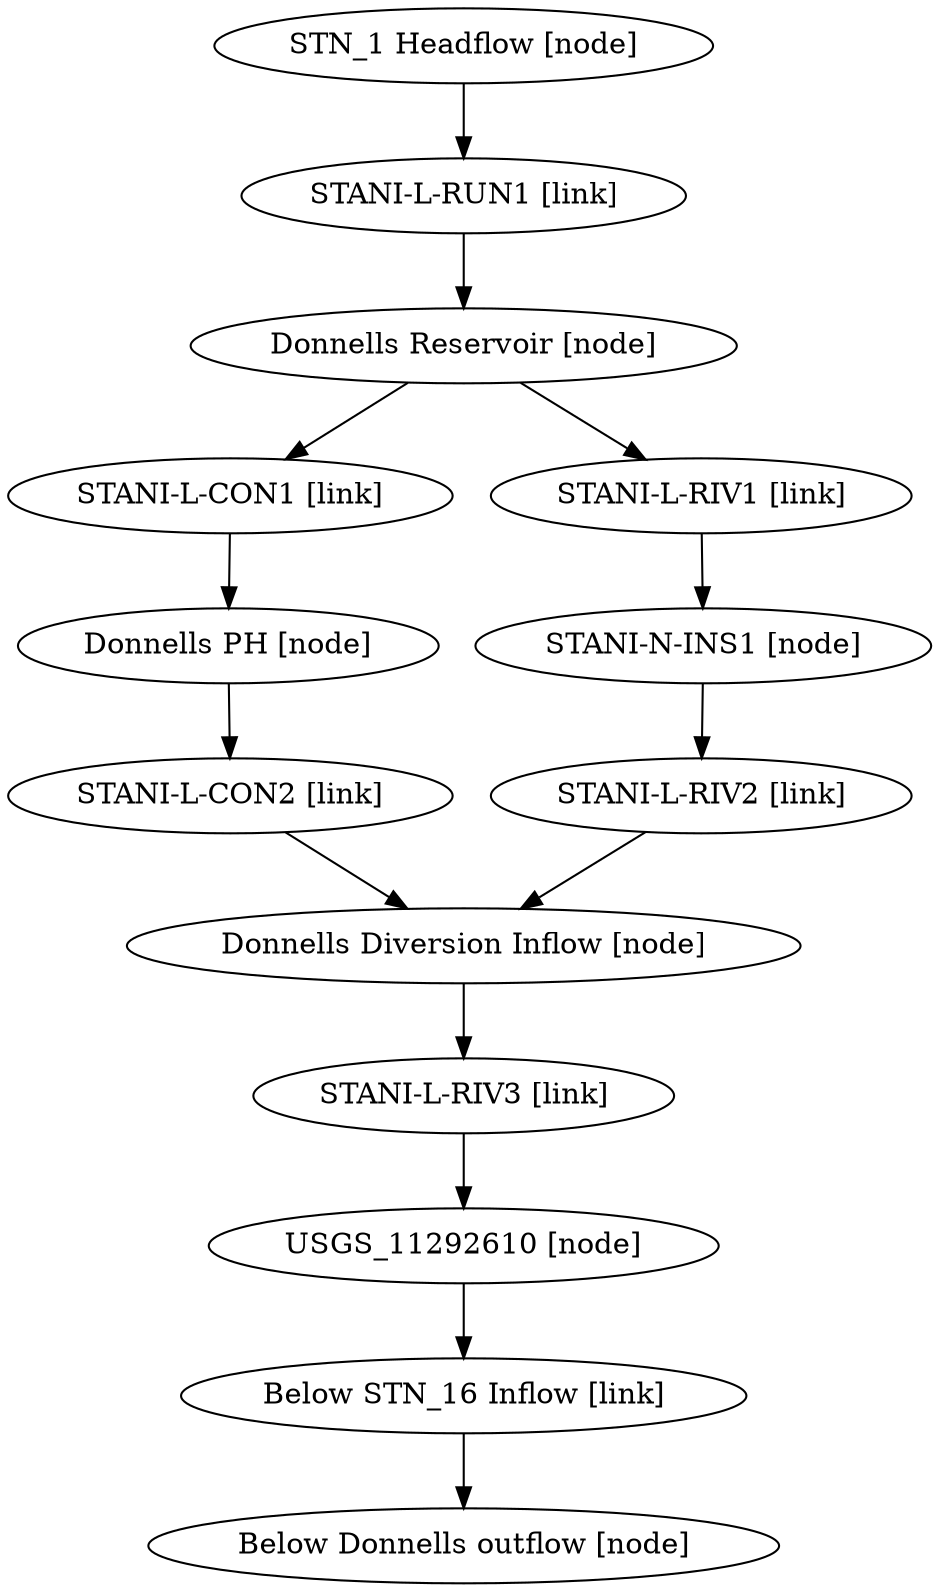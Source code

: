 // System
digraph {
	"USGS_11292610 [node]" -> "Below STN_16 Inflow [link]"
	"Below STN_16 Inflow [link]" -> "Below Donnells outflow [node]"
	"Donnells Reservoir [node]" -> "STANI-L-CON1 [link]"
	"STANI-L-CON1 [link]" -> "Donnells PH [node]"
	"Donnells PH [node]" -> "STANI-L-CON2 [link]"
	"STANI-L-CON2 [link]" -> "Donnells Diversion Inflow [node]"
	"Donnells Reservoir [node]" -> "STANI-L-RIV1 [link]"
	"STANI-L-RIV1 [link]" -> "STANI-N-INS1 [node]"
	"STANI-N-INS1 [node]" -> "STANI-L-RIV2 [link]"
	"STANI-L-RIV2 [link]" -> "Donnells Diversion Inflow [node]"
	"Donnells Diversion Inflow [node]" -> "STANI-L-RIV3 [link]"
	"STANI-L-RIV3 [link]" -> "USGS_11292610 [node]"
	"STN_1 Headflow [node]" -> "STANI-L-RUN1 [link]"
	"STANI-L-RUN1 [link]" -> "Donnells Reservoir [node]"
}
